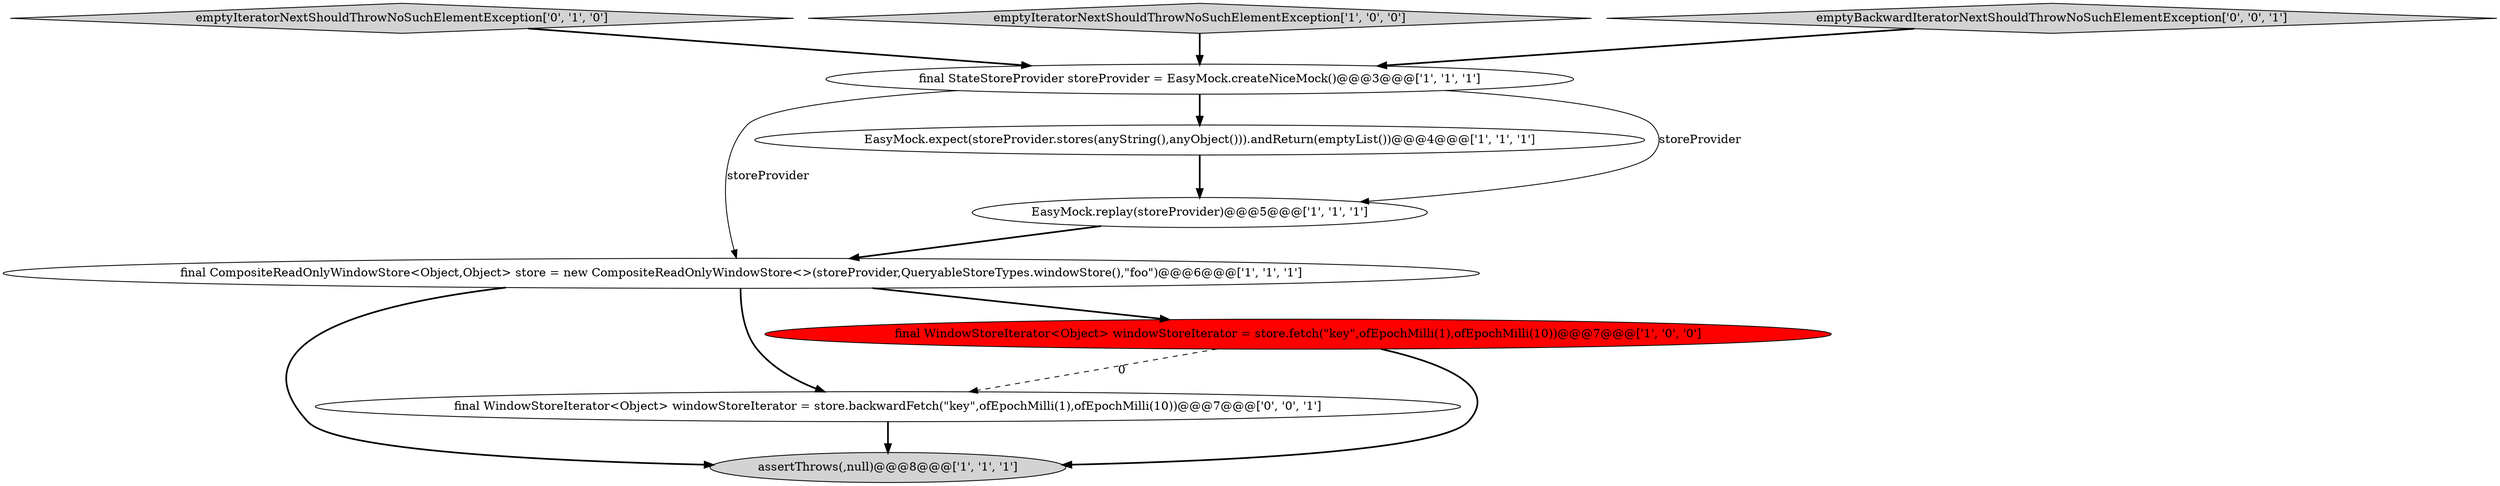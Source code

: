digraph {
1 [style = filled, label = "assertThrows(,null)@@@8@@@['1', '1', '1']", fillcolor = lightgray, shape = ellipse image = "AAA0AAABBB1BBB"];
7 [style = filled, label = "emptyIteratorNextShouldThrowNoSuchElementException['0', '1', '0']", fillcolor = lightgray, shape = diamond image = "AAA0AAABBB2BBB"];
4 [style = filled, label = "final StateStoreProvider storeProvider = EasyMock.createNiceMock()@@@3@@@['1', '1', '1']", fillcolor = white, shape = ellipse image = "AAA0AAABBB1BBB"];
9 [style = filled, label = "final WindowStoreIterator<Object> windowStoreIterator = store.backwardFetch(\"key\",ofEpochMilli(1),ofEpochMilli(10))@@@7@@@['0', '0', '1']", fillcolor = white, shape = ellipse image = "AAA0AAABBB3BBB"];
0 [style = filled, label = "final CompositeReadOnlyWindowStore<Object,Object> store = new CompositeReadOnlyWindowStore<>(storeProvider,QueryableStoreTypes.windowStore(),\"foo\")@@@6@@@['1', '1', '1']", fillcolor = white, shape = ellipse image = "AAA0AAABBB1BBB"];
2 [style = filled, label = "EasyMock.expect(storeProvider.stores(anyString(),anyObject())).andReturn(emptyList())@@@4@@@['1', '1', '1']", fillcolor = white, shape = ellipse image = "AAA0AAABBB1BBB"];
3 [style = filled, label = "EasyMock.replay(storeProvider)@@@5@@@['1', '1', '1']", fillcolor = white, shape = ellipse image = "AAA0AAABBB1BBB"];
6 [style = filled, label = "emptyIteratorNextShouldThrowNoSuchElementException['1', '0', '0']", fillcolor = lightgray, shape = diamond image = "AAA0AAABBB1BBB"];
5 [style = filled, label = "final WindowStoreIterator<Object> windowStoreIterator = store.fetch(\"key\",ofEpochMilli(1),ofEpochMilli(10))@@@7@@@['1', '0', '0']", fillcolor = red, shape = ellipse image = "AAA1AAABBB1BBB"];
8 [style = filled, label = "emptyBackwardIteratorNextShouldThrowNoSuchElementException['0', '0', '1']", fillcolor = lightgray, shape = diamond image = "AAA0AAABBB3BBB"];
5->1 [style = bold, label=""];
6->4 [style = bold, label=""];
5->9 [style = dashed, label="0"];
0->9 [style = bold, label=""];
4->0 [style = solid, label="storeProvider"];
4->2 [style = bold, label=""];
7->4 [style = bold, label=""];
8->4 [style = bold, label=""];
9->1 [style = bold, label=""];
4->3 [style = solid, label="storeProvider"];
0->1 [style = bold, label=""];
3->0 [style = bold, label=""];
2->3 [style = bold, label=""];
0->5 [style = bold, label=""];
}
